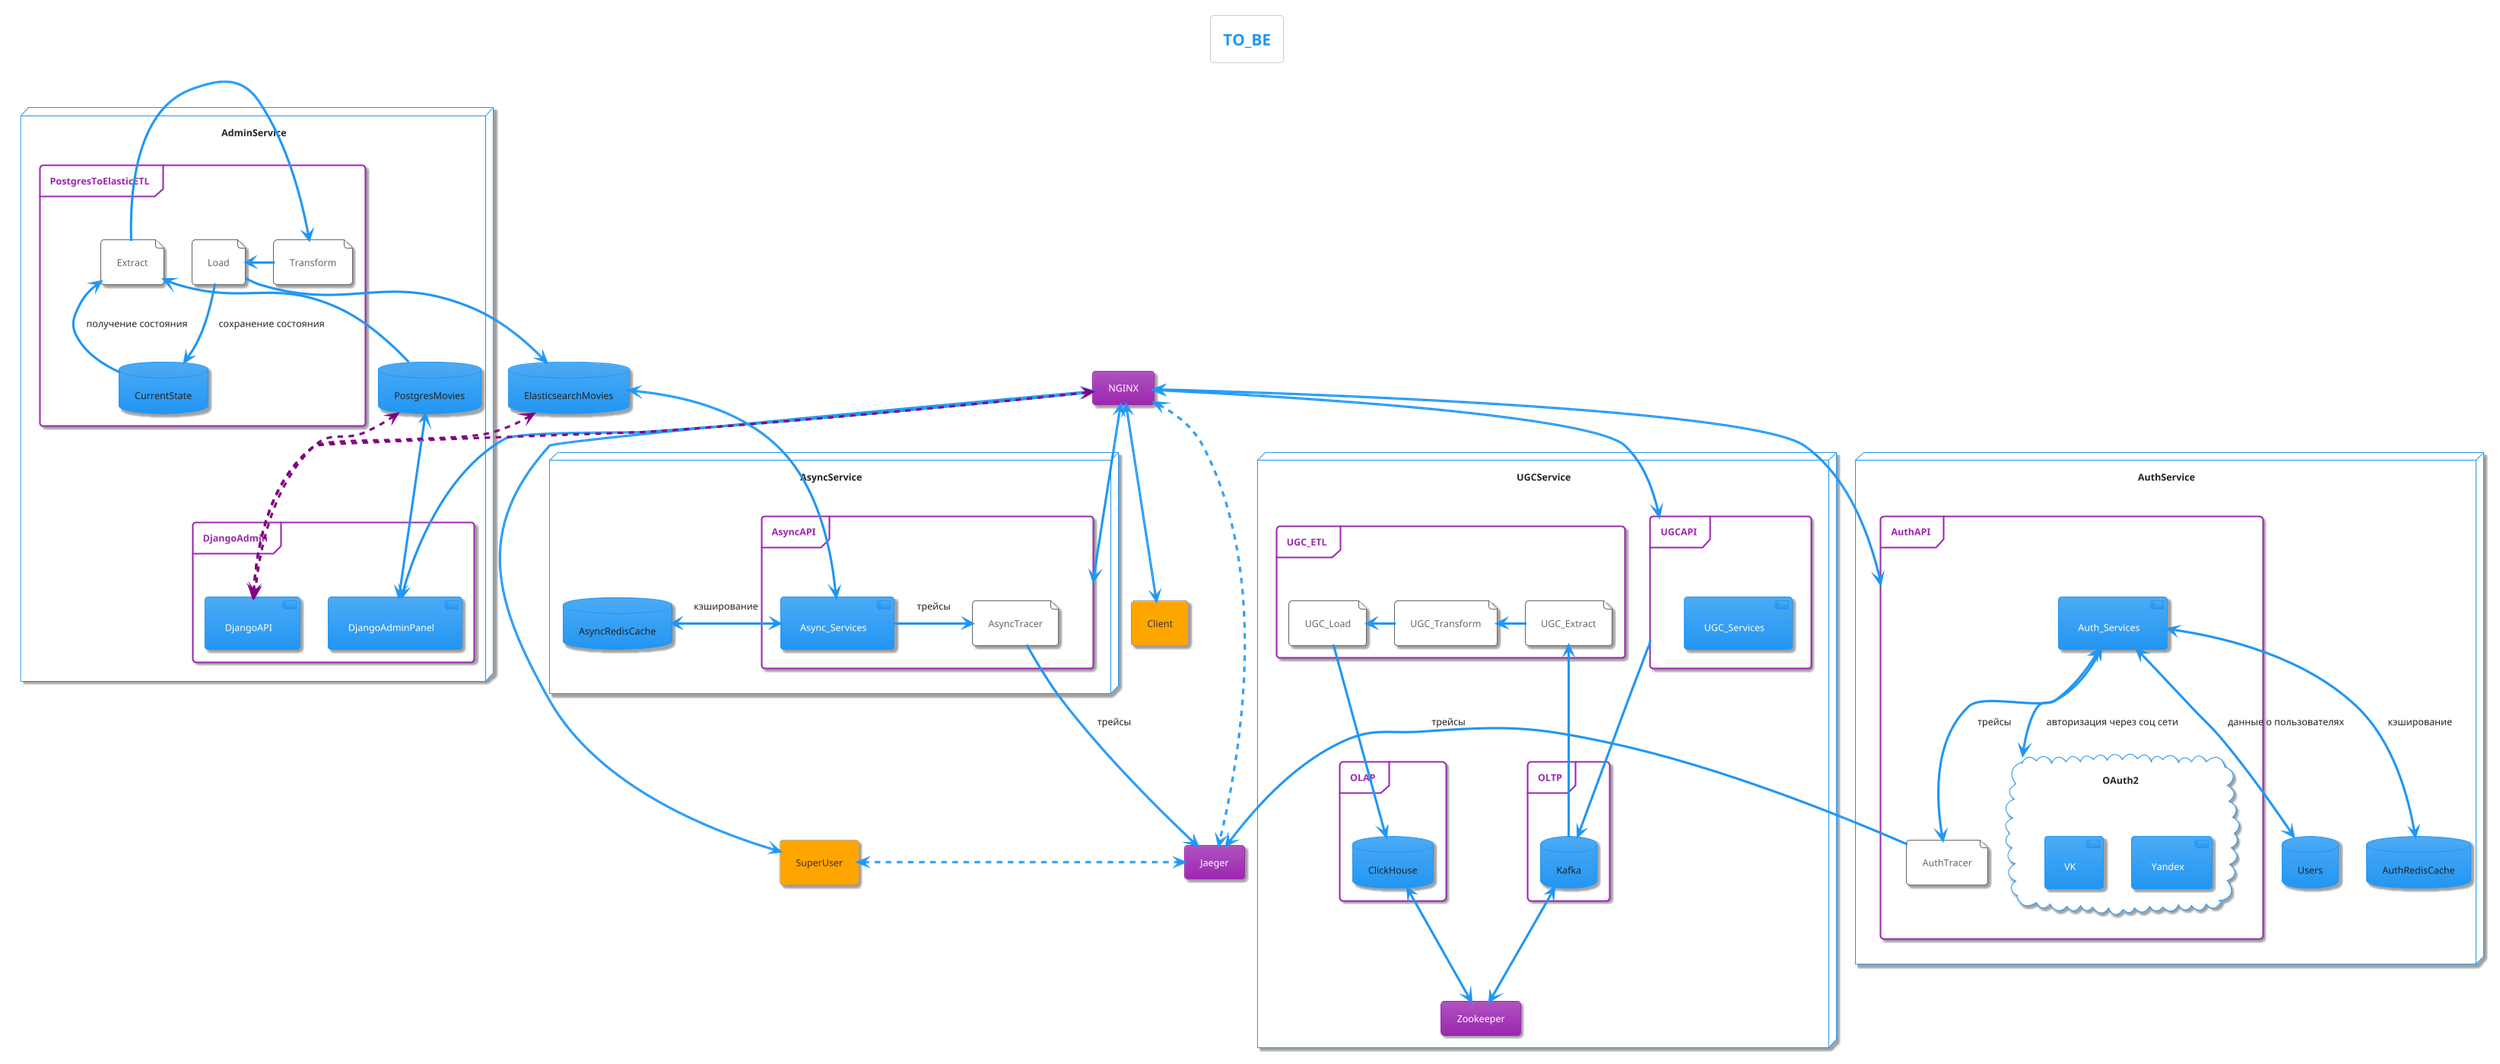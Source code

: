 @startuml to_be
!theme materia
skinparam componentStyle uml2

title TO_BE

agent Client
agent SuperUser
card NGINX
card Jaeger
database ElasticsearchMovies


node AdminService {
    frame DjangoAdmin {
        component DjangoAPI
        component DjangoAdminPanel
    }

    database PostgresMovies

    frame PostgresToElasticETL {
        database CurrentState
        file Extract
        file Transform
        file Load

        CurrentState -up-> Extract: получение состояния
        Load -> CurrentState: сохранение состояния
        
        Extract -left-> Transform
        Transform -left-> Load
    }
}


node AsyncService {
    database AsyncRedisCache
    frame AsyncAPI {
        component Async_Services
        file AsyncTracer
    }

    Async_Services <-> AsyncRedisCache: кэширование
    Async_Services -> AsyncTracer: трейсы
    AsyncTracer -> Jaeger: трейсы
}


node AuthService {
    database Users
    database AuthRedisCache
    frame AuthAPI {
        component Auth_Services
        file AuthTracer
        cloud OAuth2 {
            component Yandex
            component VK
        }
    }
    
    Auth_Services <--> Users: данные о пользователях
    Auth_Services <--> AuthTracer: трейсы
    Auth_Services <--> OAuth2: авторизация через соц сети
    Auth_Services <--> AuthRedisCache: кэширование
    
    AuthTracer -> Jaeger: трейсы
}

node UGCService {
    card Zookeeper
    frame UGCAPI {
        component UGC_Services
    }

    frame OLTP {
        database Kafka
    }
    
    UGCAPI --> Kafka

    frame UGC_ETL{
        file UGC_Extract
        file UGC_Transform
        file UGC_Load
    }

    frame OLAP {
        database ClickHouse
    }

    Zookeeper <-up-> Kafka
    Zookeeper <-up-> ClickHouse

    Kafka -up-> UGC_Extract
    UGC_Extract -left-> UGC_Transform
    UGC_Transform -left-> UGC_Load
    UGC_Load --> ClickHouse

}

Client <-up-> NGINX 
SuperUser <-up-> NGINX
NGINX <--> DjangoAdminPanel
NGINX <.[#Purple].> DjangoAPI
NGINX <--> AsyncAPI
NGINX <--> AuthAPI
NGINX <..> Jaeger
NGINX <-down-> UGCAPI

PostgresMovies -up-> Extract
PostgresMovies <.[#Purple].> DjangoAPI
PostgresMovies <--> DjangoAdminPanel

Load -> ElasticsearchMovies
ElasticsearchMovies <--> Async_Services
ElasticsearchMovies <.[#Purple].> DjangoAPI

SuperUser <.> Jaeger

@enduml